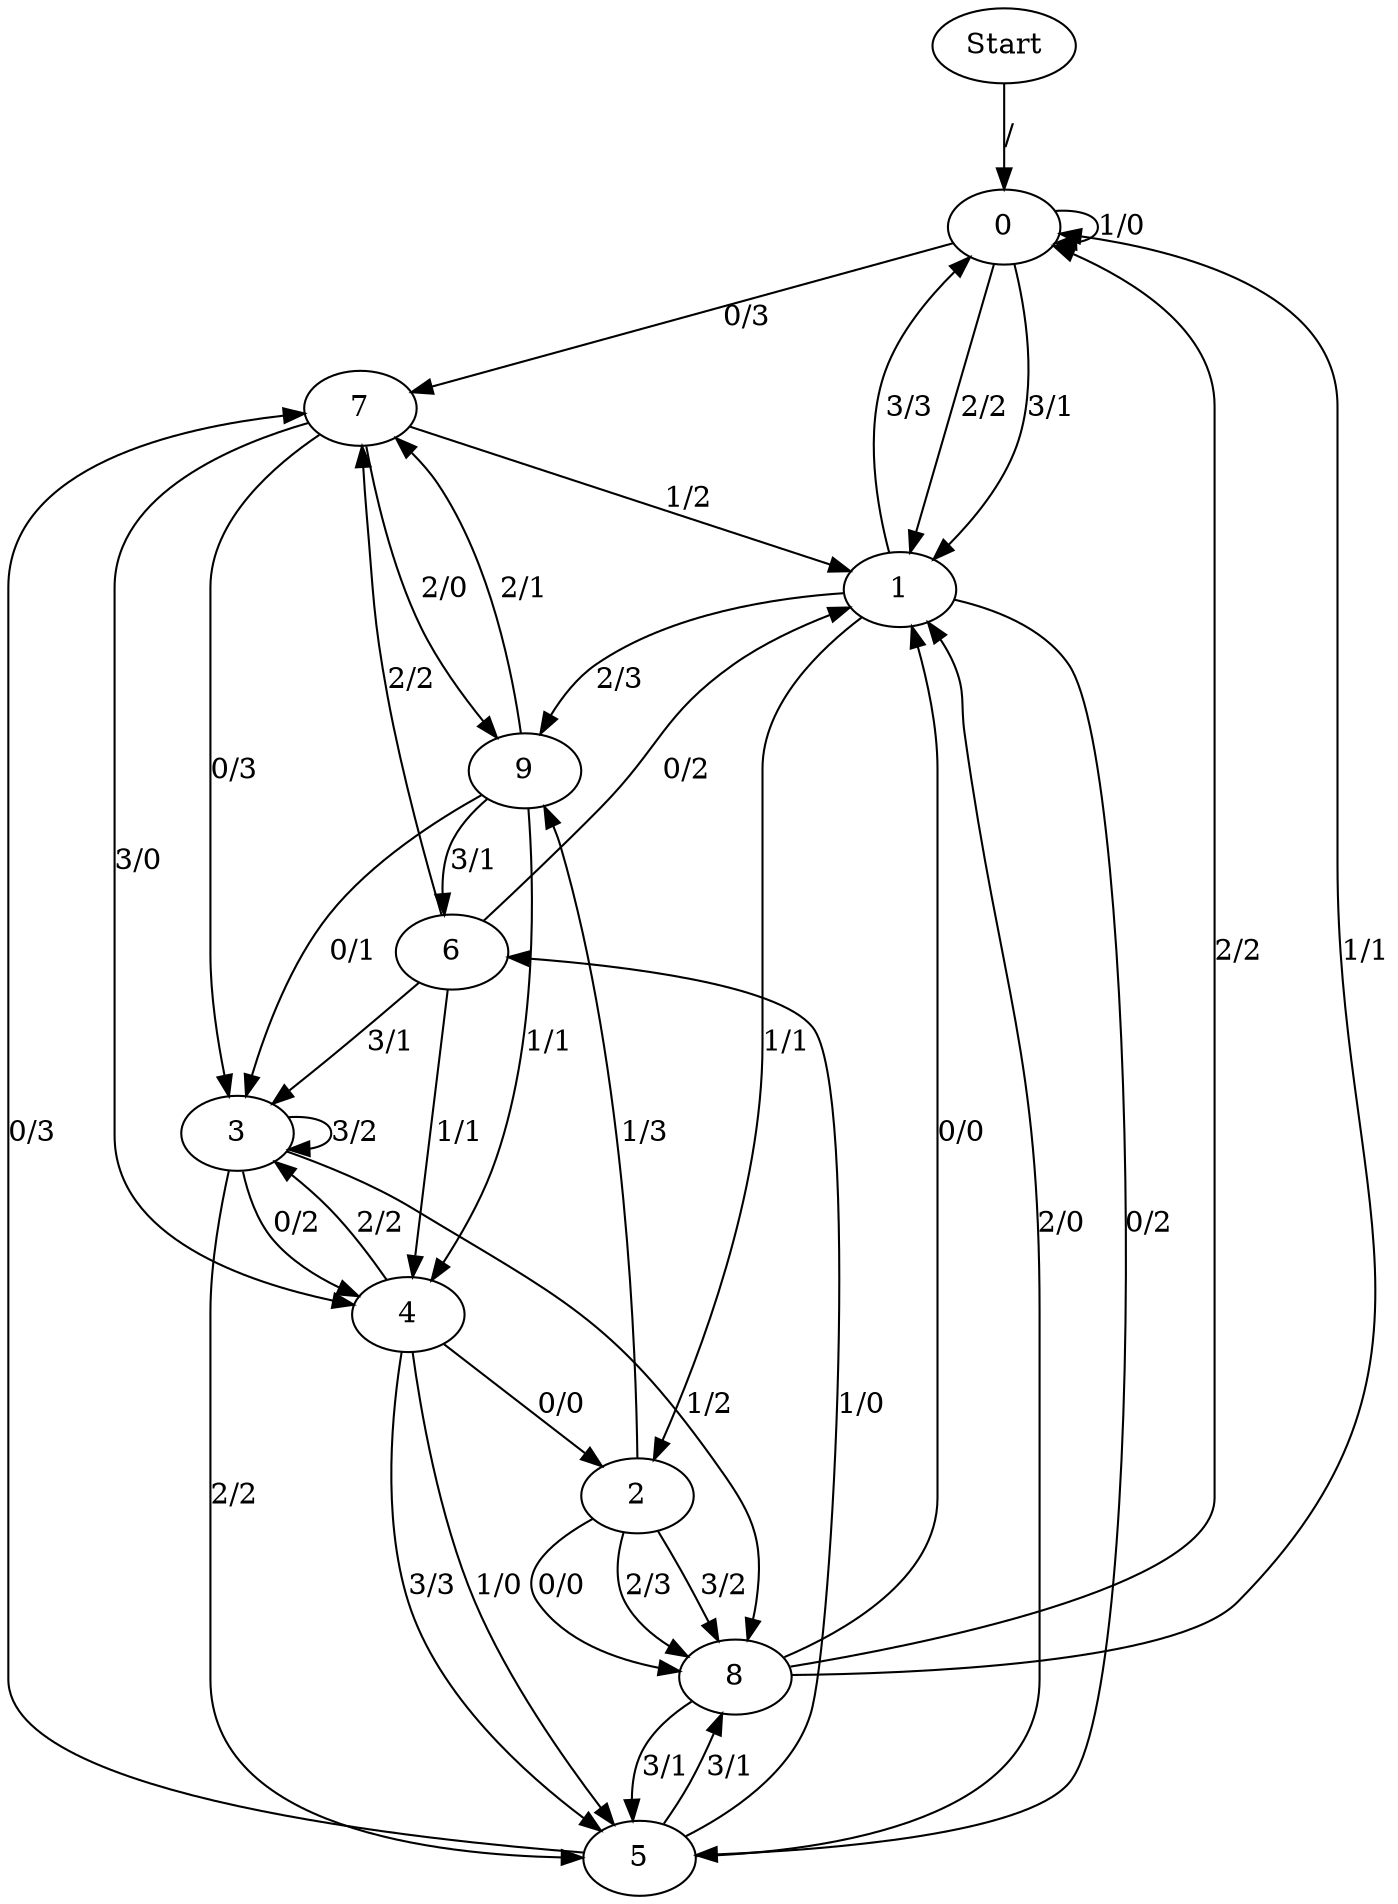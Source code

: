 digraph {
	Start -> 0 [label="/"]
	0 -> 7 [label="0/3"]
	0 -> 0 [label="1/0"]
	0 -> 1 [label="2/2"]
	0 -> 1 [label="3/1"]
	4 -> 2 [label="0/0"]
	4 -> 5 [label="1/0"]
	4 -> 3 [label="2/2"]
	4 -> 5 [label="3/3"]
	3 -> 8 [label="1/2"]
	3 -> 5 [label="2/2"]
	3 -> 3 [label="3/2"]
	3 -> 4 [label="0/2"]
	8 -> 5 [label="3/1"]
	8 -> 1 [label="0/0"]
	8 -> 0 [label="1/1"]
	8 -> 0 [label="2/2"]
	1 -> 9 [label="2/3"]
	1 -> 0 [label="3/3"]
	1 -> 5 [label="0/2"]
	1 -> 2 [label="1/1"]
	5 -> 7 [label="0/3"]
	5 -> 6 [label="1/0"]
	5 -> 1 [label="2/0"]
	5 -> 8 [label="3/1"]
	2 -> 8 [label="3/2"]
	2 -> 8 [label="0/0"]
	2 -> 9 [label="1/3"]
	2 -> 8 [label="2/3"]
	9 -> 3 [label="0/1"]
	9 -> 4 [label="1/1"]
	9 -> 7 [label="2/1"]
	9 -> 6 [label="3/1"]
	6 -> 1 [label="0/2"]
	6 -> 4 [label="1/1"]
	6 -> 7 [label="2/2"]
	6 -> 3 [label="3/1"]
	7 -> 1 [label="1/2"]
	7 -> 9 [label="2/0"]
	7 -> 4 [label="3/0"]
	7 -> 3 [label="0/3"]
}